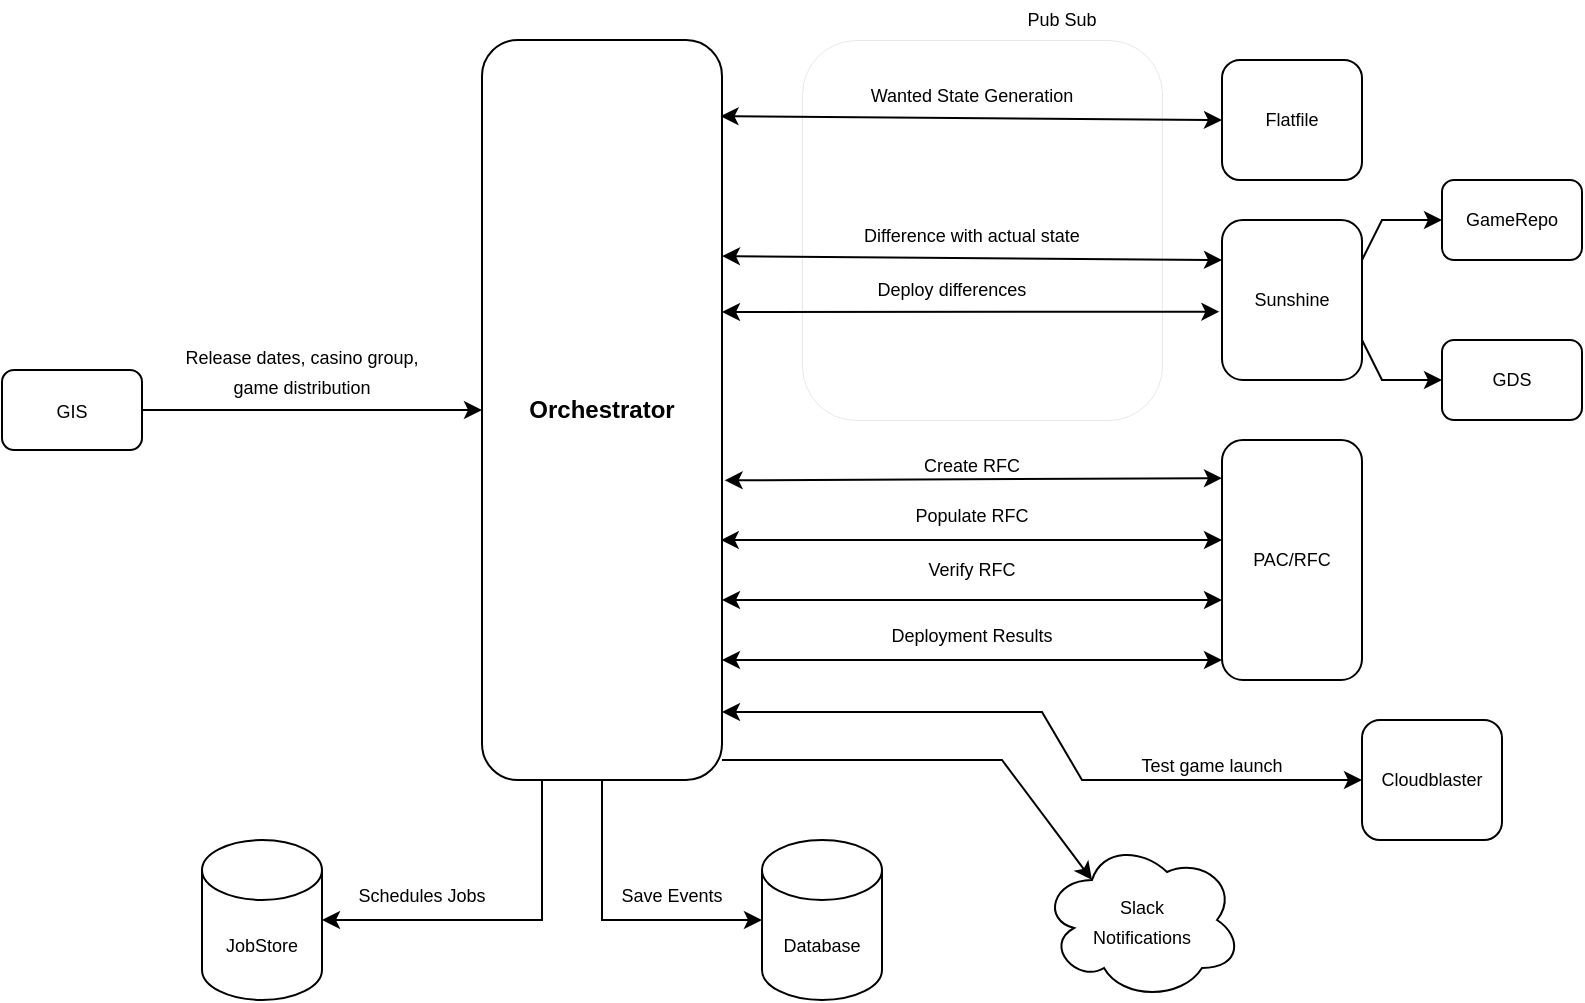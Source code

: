 <mxfile version="18.1.2" type="github">
  <diagram id="qtIUD4IkOzIMsGifVZxG" name="Page-1">
    <mxGraphModel dx="782" dy="436" grid="1" gridSize="10" guides="1" tooltips="1" connect="1" arrows="1" fold="1" page="1" pageScale="1" pageWidth="850" pageHeight="1100" math="0" shadow="0">
      <root>
        <mxCell id="0" />
        <mxCell id="1" parent="0" />
        <mxCell id="yYf5m4HLyr3VCPDceTSp-47" value="" style="rounded=1;whiteSpace=wrap;html=1;fontSize=9;dashed=1;dashPattern=1 1;strokeWidth=0;glass=0;shadow=0;gradientColor=none;" parent="1" vertex="1">
          <mxGeometry x="440" y="320" width="180" height="190" as="geometry" />
        </mxCell>
        <mxCell id="yYf5m4HLyr3VCPDceTSp-1" value="&lt;font style=&quot;font-size: 9px;&quot;&gt;GIS&lt;/font&gt;" style="rounded=1;whiteSpace=wrap;html=1;" parent="1" vertex="1">
          <mxGeometry x="40" y="485" width="70" height="40" as="geometry" />
        </mxCell>
        <mxCell id="yYf5m4HLyr3VCPDceTSp-2" value="&lt;b&gt;Orchestrator&lt;/b&gt;" style="rounded=1;whiteSpace=wrap;html=1;" parent="1" vertex="1">
          <mxGeometry x="280" y="320" width="120" height="370" as="geometry" />
        </mxCell>
        <mxCell id="yYf5m4HLyr3VCPDceTSp-3" value="" style="endArrow=classic;html=1;rounded=0;entryX=0;entryY=0.5;entryDx=0;entryDy=0;exitX=1;exitY=0.5;exitDx=0;exitDy=0;" parent="1" source="yYf5m4HLyr3VCPDceTSp-1" target="yYf5m4HLyr3VCPDceTSp-2" edge="1">
          <mxGeometry width="50" height="50" relative="1" as="geometry">
            <mxPoint x="150" y="550" as="sourcePoint" />
            <mxPoint x="200" y="500" as="targetPoint" />
          </mxGeometry>
        </mxCell>
        <mxCell id="yYf5m4HLyr3VCPDceTSp-4" value="&lt;font style=&quot;font-size: 9px;&quot;&gt;Release dates, casino group, game distribution&lt;/font&gt;" style="text;html=1;strokeColor=none;fillColor=none;align=center;verticalAlign=middle;whiteSpace=wrap;rounded=0;" parent="1" vertex="1">
          <mxGeometry x="130" y="470" width="120" height="30" as="geometry" />
        </mxCell>
        <mxCell id="yYf5m4HLyr3VCPDceTSp-5" value="Flatfile" style="rounded=1;whiteSpace=wrap;html=1;fontSize=9;" parent="1" vertex="1">
          <mxGeometry x="650" y="330" width="70" height="60" as="geometry" />
        </mxCell>
        <mxCell id="yYf5m4HLyr3VCPDceTSp-9" value="Sunshine" style="rounded=1;whiteSpace=wrap;html=1;fontSize=9;" parent="1" vertex="1">
          <mxGeometry x="650" y="410" width="70" height="80" as="geometry" />
        </mxCell>
        <mxCell id="yYf5m4HLyr3VCPDceTSp-10" value="PAC/RFC" style="rounded=1;whiteSpace=wrap;html=1;fontSize=9;" parent="1" vertex="1">
          <mxGeometry x="650" y="520" width="70" height="120" as="geometry" />
        </mxCell>
        <mxCell id="yYf5m4HLyr3VCPDceTSp-13" value="Wanted State Generation" style="text;html=1;strokeColor=none;fillColor=none;align=center;verticalAlign=middle;whiteSpace=wrap;rounded=0;fontSize=9;" parent="1" vertex="1">
          <mxGeometry x="460" y="340" width="130" height="15" as="geometry" />
        </mxCell>
        <mxCell id="yYf5m4HLyr3VCPDceTSp-17" value="" style="endArrow=classic;startArrow=classic;html=1;rounded=0;fontSize=9;entryX=0;entryY=0.5;entryDx=0;entryDy=0;exitX=0.994;exitY=0.103;exitDx=0;exitDy=0;exitPerimeter=0;" parent="1" source="yYf5m4HLyr3VCPDceTSp-2" target="yYf5m4HLyr3VCPDceTSp-5" edge="1">
          <mxGeometry width="50" height="50" relative="1" as="geometry">
            <mxPoint x="370" y="530" as="sourcePoint" />
            <mxPoint x="420" y="480" as="targetPoint" />
          </mxGeometry>
        </mxCell>
        <mxCell id="yYf5m4HLyr3VCPDceTSp-18" value="" style="endArrow=classic;startArrow=classic;html=1;rounded=0;fontSize=9;exitX=1;exitY=0.292;exitDx=0;exitDy=0;exitPerimeter=0;entryX=0;entryY=0.25;entryDx=0;entryDy=0;" parent="1" source="yYf5m4HLyr3VCPDceTSp-2" edge="1" target="yYf5m4HLyr3VCPDceTSp-9">
          <mxGeometry width="50" height="50" relative="1" as="geometry">
            <mxPoint x="580" y="500" as="sourcePoint" />
            <mxPoint x="652" y="435" as="targetPoint" />
          </mxGeometry>
        </mxCell>
        <mxCell id="yYf5m4HLyr3VCPDceTSp-20" value="Difference with actual state" style="text;html=1;strokeColor=none;fillColor=none;align=center;verticalAlign=middle;whiteSpace=wrap;rounded=0;fontSize=9;" parent="1" vertex="1">
          <mxGeometry x="460" y="410" width="130" height="15" as="geometry" />
        </mxCell>
        <mxCell id="yYf5m4HLyr3VCPDceTSp-21" value="" style="endArrow=classic;startArrow=classic;html=1;rounded=0;fontSize=9;entryX=-0.019;entryY=0.573;entryDx=0;entryDy=0;entryPerimeter=0;" parent="1" target="yYf5m4HLyr3VCPDceTSp-9" edge="1">
          <mxGeometry width="50" height="50" relative="1" as="geometry">
            <mxPoint x="400" y="456" as="sourcePoint" />
            <mxPoint x="660" y="480" as="targetPoint" />
          </mxGeometry>
        </mxCell>
        <mxCell id="yYf5m4HLyr3VCPDceTSp-22" value="Deploy differences" style="text;html=1;strokeColor=none;fillColor=none;align=center;verticalAlign=middle;whiteSpace=wrap;rounded=0;fontSize=9;" parent="1" vertex="1">
          <mxGeometry x="450" y="437.5" width="130" height="15" as="geometry" />
        </mxCell>
        <mxCell id="yYf5m4HLyr3VCPDceTSp-23" value="" style="endArrow=classic;startArrow=classic;html=1;rounded=0;fontSize=9;exitX=1.011;exitY=0.595;exitDx=0;exitDy=0;exitPerimeter=0;entryX=0;entryY=0.159;entryDx=0;entryDy=0;entryPerimeter=0;" parent="1" source="yYf5m4HLyr3VCPDceTSp-2" edge="1" target="yYf5m4HLyr3VCPDceTSp-10">
          <mxGeometry width="50" height="50" relative="1" as="geometry">
            <mxPoint x="370" y="530" as="sourcePoint" />
            <mxPoint x="650" y="559" as="targetPoint" />
          </mxGeometry>
        </mxCell>
        <mxCell id="yYf5m4HLyr3VCPDceTSp-24" value="Create RFC" style="text;html=1;strokeColor=none;fillColor=none;align=center;verticalAlign=middle;whiteSpace=wrap;rounded=0;fontSize=9;" parent="1" vertex="1">
          <mxGeometry x="460" y="525" width="130" height="15" as="geometry" />
        </mxCell>
        <mxCell id="yYf5m4HLyr3VCPDceTSp-25" value="" style="endArrow=classic;startArrow=classic;html=1;rounded=0;fontSize=9;entryX=0.019;entryY=0.176;entryDx=0;entryDy=0;entryPerimeter=0;exitX=1.006;exitY=0.647;exitDx=0;exitDy=0;exitPerimeter=0;" parent="1" edge="1">
          <mxGeometry width="50" height="50" relative="1" as="geometry">
            <mxPoint x="399.39" y="570.03" as="sourcePoint" />
            <mxPoint x="650.0" y="570" as="targetPoint" />
          </mxGeometry>
        </mxCell>
        <mxCell id="yYf5m4HLyr3VCPDceTSp-26" value="Populate RFC" style="text;html=1;strokeColor=none;fillColor=none;align=center;verticalAlign=middle;whiteSpace=wrap;rounded=0;fontSize=9;" parent="1" vertex="1">
          <mxGeometry x="460" y="550" width="130" height="15" as="geometry" />
        </mxCell>
        <mxCell id="yYf5m4HLyr3VCPDceTSp-27" value="" style="endArrow=classic;startArrow=classic;html=1;rounded=0;fontSize=9;" parent="1" edge="1">
          <mxGeometry width="50" height="50" relative="1" as="geometry">
            <mxPoint x="400" y="600" as="sourcePoint" />
            <mxPoint x="650" y="600" as="targetPoint" />
          </mxGeometry>
        </mxCell>
        <mxCell id="yYf5m4HLyr3VCPDceTSp-28" value="Verify RFC" style="text;html=1;strokeColor=none;fillColor=none;align=center;verticalAlign=middle;whiteSpace=wrap;rounded=0;fontSize=9;" parent="1" vertex="1">
          <mxGeometry x="460" y="577.5" width="130" height="15" as="geometry" />
        </mxCell>
        <mxCell id="yYf5m4HLyr3VCPDceTSp-29" value="" style="endArrow=classic;startArrow=classic;html=1;rounded=0;fontSize=9;" parent="1" edge="1">
          <mxGeometry width="50" height="50" relative="1" as="geometry">
            <mxPoint x="400" y="630" as="sourcePoint" />
            <mxPoint x="650" y="630" as="targetPoint" />
          </mxGeometry>
        </mxCell>
        <mxCell id="yYf5m4HLyr3VCPDceTSp-30" value="Deployment Results" style="text;html=1;strokeColor=none;fillColor=none;align=center;verticalAlign=middle;whiteSpace=wrap;rounded=0;fontSize=9;" parent="1" vertex="1">
          <mxGeometry x="460" y="610" width="130" height="15" as="geometry" />
        </mxCell>
        <mxCell id="yYf5m4HLyr3VCPDceTSp-31" value="GameRepo" style="rounded=1;whiteSpace=wrap;html=1;fontSize=9;" parent="1" vertex="1">
          <mxGeometry x="760" y="390" width="70" height="40" as="geometry" />
        </mxCell>
        <mxCell id="yYf5m4HLyr3VCPDceTSp-32" value="GDS" style="rounded=1;whiteSpace=wrap;html=1;fontSize=9;" parent="1" vertex="1">
          <mxGeometry x="760" y="470" width="70" height="40" as="geometry" />
        </mxCell>
        <mxCell id="yYf5m4HLyr3VCPDceTSp-33" value="" style="endArrow=classic;html=1;rounded=0;fontSize=9;entryX=0;entryY=0.5;entryDx=0;entryDy=0;exitX=1;exitY=0.25;exitDx=0;exitDy=0;" parent="1" source="yYf5m4HLyr3VCPDceTSp-9" target="yYf5m4HLyr3VCPDceTSp-31" edge="1">
          <mxGeometry width="50" height="50" relative="1" as="geometry">
            <mxPoint x="590" y="530" as="sourcePoint" />
            <mxPoint x="640" y="480" as="targetPoint" />
            <Array as="points">
              <mxPoint x="730" y="410" />
            </Array>
          </mxGeometry>
        </mxCell>
        <mxCell id="yYf5m4HLyr3VCPDceTSp-34" value="" style="endArrow=classic;html=1;rounded=0;fontSize=9;entryX=0;entryY=0.5;entryDx=0;entryDy=0;exitX=1;exitY=0.75;exitDx=0;exitDy=0;" parent="1" target="yYf5m4HLyr3VCPDceTSp-32" edge="1" source="yYf5m4HLyr3VCPDceTSp-9">
          <mxGeometry width="50" height="50" relative="1" as="geometry">
            <mxPoint x="720" y="500" as="sourcePoint" />
            <mxPoint x="640" y="480" as="targetPoint" />
            <Array as="points">
              <mxPoint x="730" y="490" />
            </Array>
          </mxGeometry>
        </mxCell>
        <mxCell id="yYf5m4HLyr3VCPDceTSp-39" value="Database" style="shape=cylinder3;whiteSpace=wrap;html=1;boundedLbl=1;backgroundOutline=1;size=15;fontSize=9;" parent="1" vertex="1">
          <mxGeometry x="420" y="720" width="60" height="80" as="geometry" />
        </mxCell>
        <mxCell id="yYf5m4HLyr3VCPDceTSp-40" value="" style="endArrow=classic;html=1;rounded=0;fontSize=9;entryX=0;entryY=0.5;entryDx=0;entryDy=0;entryPerimeter=0;exitX=0.5;exitY=1;exitDx=0;exitDy=0;" parent="1" source="yYf5m4HLyr3VCPDceTSp-2" target="yYf5m4HLyr3VCPDceTSp-39" edge="1">
          <mxGeometry width="50" height="50" relative="1" as="geometry">
            <mxPoint x="350" y="630" as="sourcePoint" />
            <mxPoint x="400" y="580" as="targetPoint" />
            <Array as="points">
              <mxPoint x="340" y="760" />
            </Array>
          </mxGeometry>
        </mxCell>
        <mxCell id="yYf5m4HLyr3VCPDceTSp-41" value="Save Events" style="text;html=1;strokeColor=none;fillColor=none;align=center;verticalAlign=middle;whiteSpace=wrap;rounded=0;fontSize=9;" parent="1" vertex="1">
          <mxGeometry x="325" y="740" width="100" height="15" as="geometry" />
        </mxCell>
        <mxCell id="yYf5m4HLyr3VCPDceTSp-42" value="JobStore" style="shape=cylinder3;whiteSpace=wrap;html=1;boundedLbl=1;backgroundOutline=1;size=15;fontSize=9;" parent="1" vertex="1">
          <mxGeometry x="140" y="720" width="60" height="80" as="geometry" />
        </mxCell>
        <mxCell id="yYf5m4HLyr3VCPDceTSp-44" value="" style="endArrow=classic;html=1;rounded=0;fontSize=9;exitX=0.25;exitY=1;exitDx=0;exitDy=0;entryX=1;entryY=0.5;entryDx=0;entryDy=0;entryPerimeter=0;" parent="1" source="yYf5m4HLyr3VCPDceTSp-2" target="yYf5m4HLyr3VCPDceTSp-42" edge="1">
          <mxGeometry width="50" height="50" relative="1" as="geometry">
            <mxPoint x="350" y="630" as="sourcePoint" />
            <mxPoint x="400" y="580" as="targetPoint" />
            <Array as="points">
              <mxPoint x="310" y="760" />
            </Array>
          </mxGeometry>
        </mxCell>
        <mxCell id="yYf5m4HLyr3VCPDceTSp-45" value="Schedules Jobs" style="text;html=1;strokeColor=none;fillColor=none;align=center;verticalAlign=middle;whiteSpace=wrap;rounded=0;fontSize=9;" parent="1" vertex="1">
          <mxGeometry x="200" y="740" width="100" height="15" as="geometry" />
        </mxCell>
        <mxCell id="yYf5m4HLyr3VCPDceTSp-48" value="Pub Sub" style="text;html=1;strokeColor=none;fillColor=none;align=center;verticalAlign=middle;whiteSpace=wrap;rounded=0;shadow=0;glass=0;dashed=1;dashPattern=1 1;fontSize=9;" parent="1" vertex="1">
          <mxGeometry x="530" y="300" width="80" height="20" as="geometry" />
        </mxCell>
        <mxCell id="dMlzHGweWHfCFyb71Z80-1" value="&lt;font style=&quot;font-size: 9px;&quot;&gt;Slack &lt;br&gt;Notifications&lt;/font&gt;" style="ellipse;shape=cloud;whiteSpace=wrap;html=1;" parent="1" vertex="1">
          <mxGeometry x="560" y="720" width="100" height="80" as="geometry" />
        </mxCell>
        <mxCell id="dMlzHGweWHfCFyb71Z80-2" value="" style="endArrow=classic;html=1;rounded=0;fontSize=9;entryX=0.25;entryY=0.25;entryDx=0;entryDy=0;entryPerimeter=0;" parent="1" target="dMlzHGweWHfCFyb71Z80-1" edge="1">
          <mxGeometry width="50" height="50" relative="1" as="geometry">
            <mxPoint x="400" y="680" as="sourcePoint" />
            <mxPoint x="430" y="590" as="targetPoint" />
            <Array as="points">
              <mxPoint x="540" y="680" />
            </Array>
          </mxGeometry>
        </mxCell>
        <mxCell id="95uB3oRFNQleIdyPhDCI-8" value="Cloudblaster" style="rounded=1;whiteSpace=wrap;html=1;fontSize=9;" vertex="1" parent="1">
          <mxGeometry x="720" y="660" width="70" height="60" as="geometry" />
        </mxCell>
        <mxCell id="95uB3oRFNQleIdyPhDCI-9" value="" style="endArrow=classic;startArrow=classic;html=1;rounded=0;entryX=0;entryY=0.5;entryDx=0;entryDy=0;" edge="1" parent="1" target="95uB3oRFNQleIdyPhDCI-8">
          <mxGeometry width="50" height="50" relative="1" as="geometry">
            <mxPoint x="400" y="656" as="sourcePoint" />
            <mxPoint x="590" y="480" as="targetPoint" />
            <Array as="points">
              <mxPoint x="560" y="656" />
              <mxPoint x="580" y="690" />
            </Array>
          </mxGeometry>
        </mxCell>
        <mxCell id="95uB3oRFNQleIdyPhDCI-10" value="Test game launch" style="text;html=1;strokeColor=none;fillColor=none;align=center;verticalAlign=middle;whiteSpace=wrap;rounded=0;fontSize=9;" vertex="1" parent="1">
          <mxGeometry x="580" y="675" width="130" height="15" as="geometry" />
        </mxCell>
      </root>
    </mxGraphModel>
  </diagram>
</mxfile>
